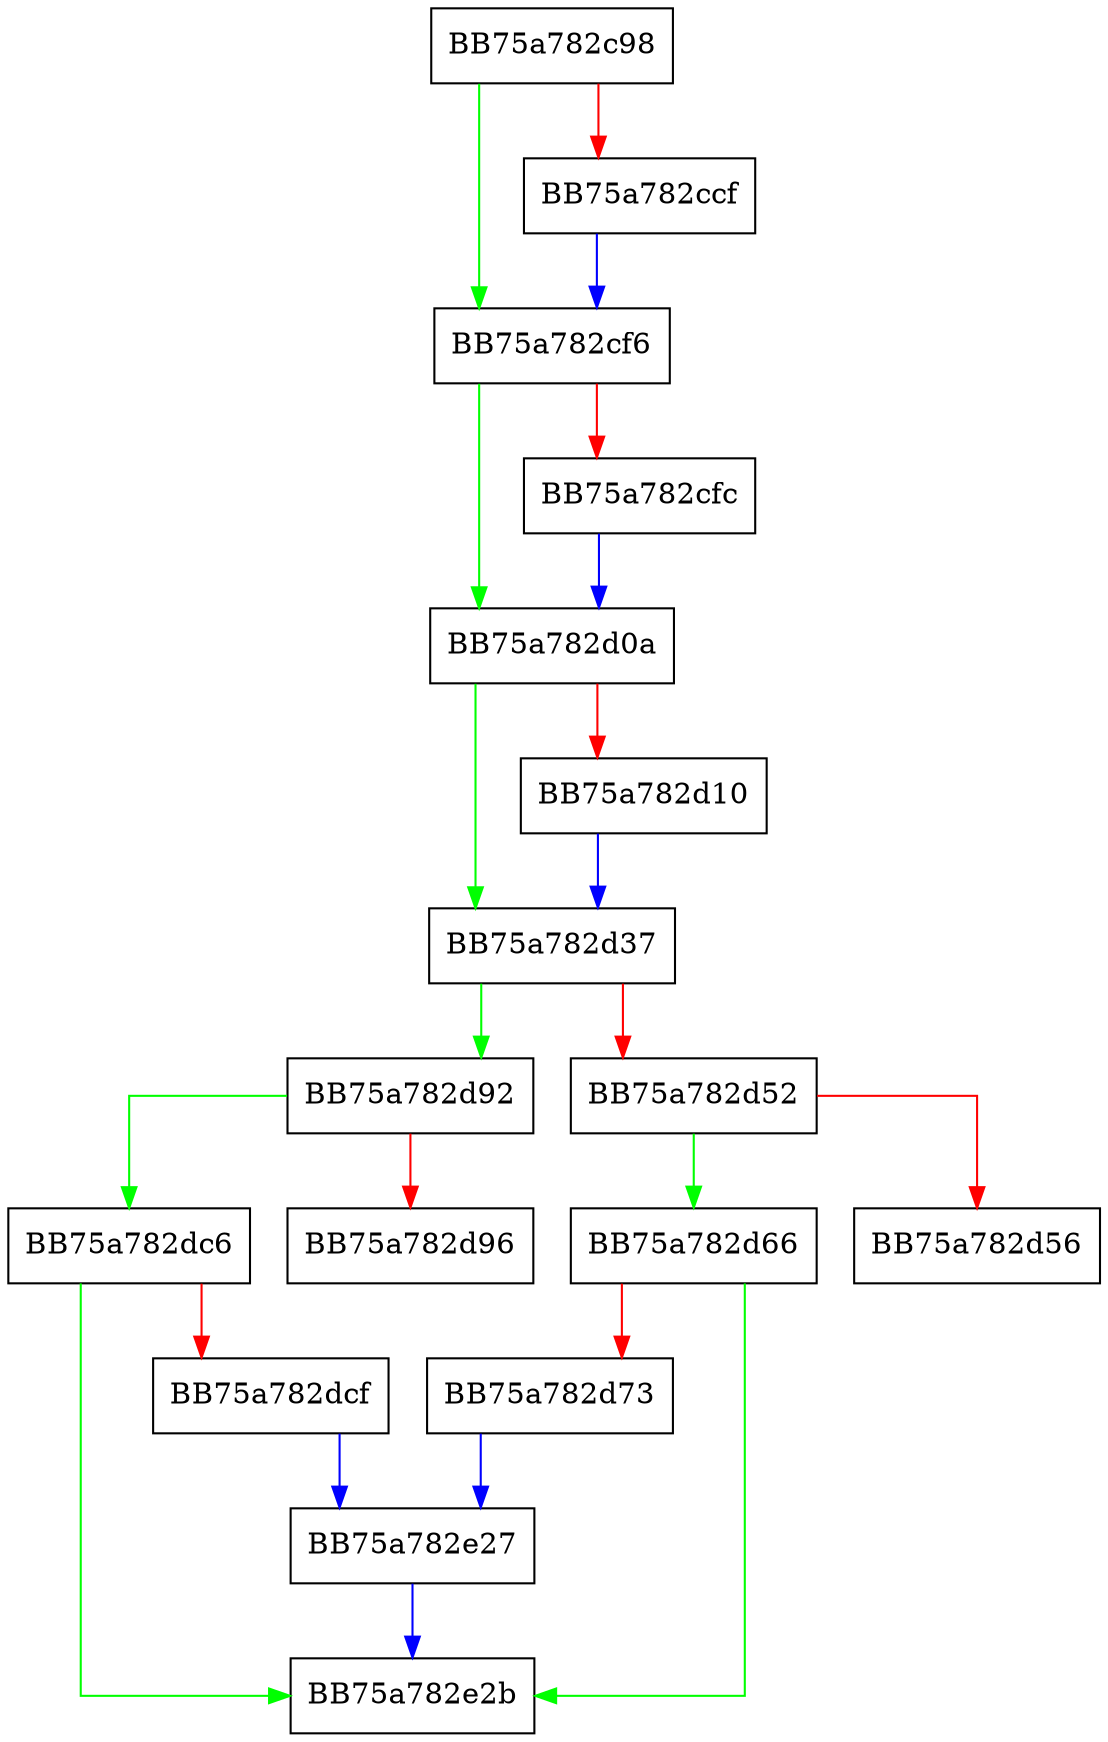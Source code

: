 digraph DecompHandler {
  node [shape="box"];
  graph [splines=ortho];
  BB75a782c98 -> BB75a782cf6 [color="green"];
  BB75a782c98 -> BB75a782ccf [color="red"];
  BB75a782ccf -> BB75a782cf6 [color="blue"];
  BB75a782cf6 -> BB75a782d0a [color="green"];
  BB75a782cf6 -> BB75a782cfc [color="red"];
  BB75a782cfc -> BB75a782d0a [color="blue"];
  BB75a782d0a -> BB75a782d37 [color="green"];
  BB75a782d0a -> BB75a782d10 [color="red"];
  BB75a782d10 -> BB75a782d37 [color="blue"];
  BB75a782d37 -> BB75a782d92 [color="green"];
  BB75a782d37 -> BB75a782d52 [color="red"];
  BB75a782d52 -> BB75a782d66 [color="green"];
  BB75a782d52 -> BB75a782d56 [color="red"];
  BB75a782d66 -> BB75a782e2b [color="green"];
  BB75a782d66 -> BB75a782d73 [color="red"];
  BB75a782d73 -> BB75a782e27 [color="blue"];
  BB75a782d92 -> BB75a782dc6 [color="green"];
  BB75a782d92 -> BB75a782d96 [color="red"];
  BB75a782dc6 -> BB75a782e2b [color="green"];
  BB75a782dc6 -> BB75a782dcf [color="red"];
  BB75a782dcf -> BB75a782e27 [color="blue"];
  BB75a782e27 -> BB75a782e2b [color="blue"];
}